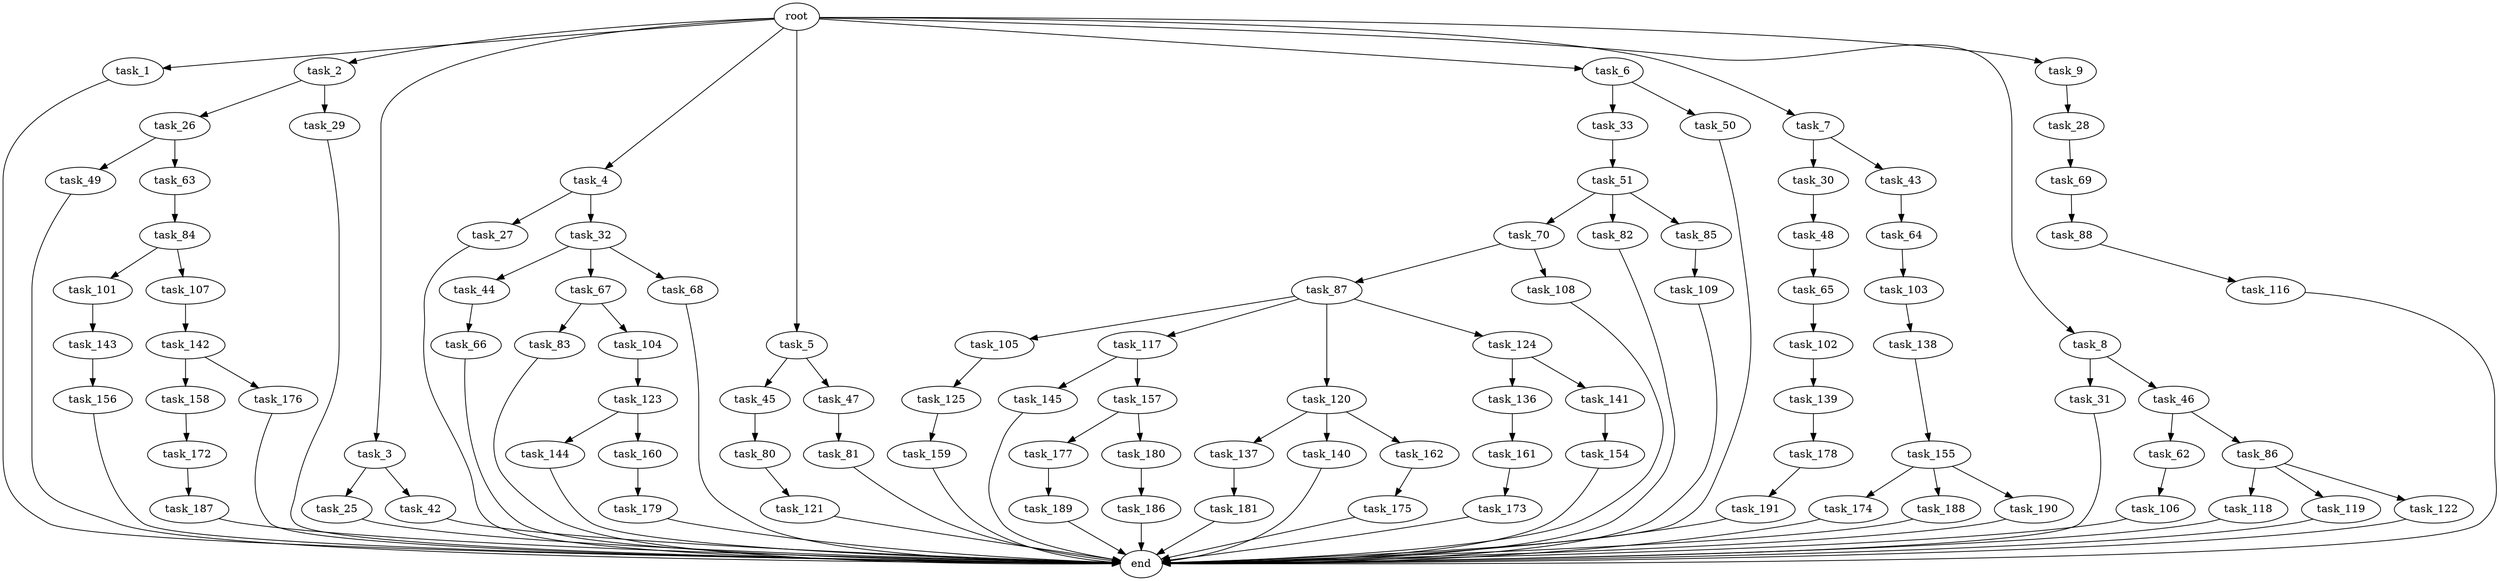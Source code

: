 digraph G {
  root [size="0.000000"];
  task_1 [size="10.240000"];
  task_2 [size="10.240000"];
  task_3 [size="10.240000"];
  task_4 [size="10.240000"];
  task_5 [size="10.240000"];
  task_6 [size="10.240000"];
  task_7 [size="10.240000"];
  task_8 [size="10.240000"];
  task_9 [size="10.240000"];
  task_25 [size="5497558138.880000"];
  task_26 [size="773094113.280000"];
  task_27 [size="1374389534.720000"];
  task_28 [size="1374389534.720000"];
  task_29 [size="773094113.280000"];
  task_30 [size="773094113.280000"];
  task_31 [size="4209067950.080000"];
  task_32 [size="1374389534.720000"];
  task_33 [size="5497558138.880000"];
  task_42 [size="5497558138.880000"];
  task_43 [size="773094113.280000"];
  task_44 [size="6957847019.520000"];
  task_45 [size="773094113.280000"];
  task_46 [size="4209067950.080000"];
  task_47 [size="773094113.280000"];
  task_48 [size="4209067950.080000"];
  task_49 [size="5497558138.880000"];
  task_50 [size="5497558138.880000"];
  task_51 [size="5497558138.880000"];
  task_62 [size="343597383.680000"];
  task_63 [size="5497558138.880000"];
  task_64 [size="773094113.280000"];
  task_65 [size="1374389534.720000"];
  task_66 [size="8589934592.000000"];
  task_67 [size="6957847019.520000"];
  task_68 [size="6957847019.520000"];
  task_69 [size="4209067950.080000"];
  task_70 [size="2147483648.000000"];
  task_80 [size="6957847019.520000"];
  task_81 [size="1374389534.720000"];
  task_82 [size="2147483648.000000"];
  task_83 [size="5497558138.880000"];
  task_84 [size="1374389534.720000"];
  task_85 [size="2147483648.000000"];
  task_86 [size="343597383.680000"];
  task_87 [size="773094113.280000"];
  task_88 [size="1374389534.720000"];
  task_101 [size="1374389534.720000"];
  task_102 [size="6957847019.520000"];
  task_103 [size="2147483648.000000"];
  task_104 [size="5497558138.880000"];
  task_105 [size="4209067950.080000"];
  task_106 [size="6957847019.520000"];
  task_107 [size="1374389534.720000"];
  task_108 [size="773094113.280000"];
  task_109 [size="8589934592.000000"];
  task_116 [size="3092376453.120000"];
  task_117 [size="4209067950.080000"];
  task_118 [size="8589934592.000000"];
  task_119 [size="8589934592.000000"];
  task_120 [size="4209067950.080000"];
  task_121 [size="1374389534.720000"];
  task_122 [size="8589934592.000000"];
  task_123 [size="773094113.280000"];
  task_124 [size="4209067950.080000"];
  task_125 [size="1374389534.720000"];
  task_136 [size="343597383.680000"];
  task_137 [size="8589934592.000000"];
  task_138 [size="2147483648.000000"];
  task_139 [size="3092376453.120000"];
  task_140 [size="8589934592.000000"];
  task_141 [size="343597383.680000"];
  task_142 [size="2147483648.000000"];
  task_143 [size="8589934592.000000"];
  task_144 [size="1374389534.720000"];
  task_145 [size="773094113.280000"];
  task_154 [size="2147483648.000000"];
  task_155 [size="3092376453.120000"];
  task_156 [size="8589934592.000000"];
  task_157 [size="773094113.280000"];
  task_158 [size="5497558138.880000"];
  task_159 [size="343597383.680000"];
  task_160 [size="1374389534.720000"];
  task_161 [size="6957847019.520000"];
  task_162 [size="8589934592.000000"];
  task_172 [size="6957847019.520000"];
  task_173 [size="343597383.680000"];
  task_174 [size="1374389534.720000"];
  task_175 [size="773094113.280000"];
  task_176 [size="5497558138.880000"];
  task_177 [size="2147483648.000000"];
  task_178 [size="343597383.680000"];
  task_179 [size="8589934592.000000"];
  task_180 [size="2147483648.000000"];
  task_181 [size="343597383.680000"];
  task_186 [size="343597383.680000"];
  task_187 [size="6957847019.520000"];
  task_188 [size="1374389534.720000"];
  task_189 [size="5497558138.880000"];
  task_190 [size="1374389534.720000"];
  task_191 [size="3092376453.120000"];
  end [size="0.000000"];

  root -> task_1 [size="1.000000"];
  root -> task_2 [size="1.000000"];
  root -> task_3 [size="1.000000"];
  root -> task_4 [size="1.000000"];
  root -> task_5 [size="1.000000"];
  root -> task_6 [size="1.000000"];
  root -> task_7 [size="1.000000"];
  root -> task_8 [size="1.000000"];
  root -> task_9 [size="1.000000"];
  task_1 -> end [size="1.000000"];
  task_2 -> task_26 [size="75497472.000000"];
  task_2 -> task_29 [size="75497472.000000"];
  task_3 -> task_25 [size="536870912.000000"];
  task_3 -> task_42 [size="536870912.000000"];
  task_4 -> task_27 [size="134217728.000000"];
  task_4 -> task_32 [size="134217728.000000"];
  task_5 -> task_45 [size="75497472.000000"];
  task_5 -> task_47 [size="75497472.000000"];
  task_6 -> task_33 [size="536870912.000000"];
  task_6 -> task_50 [size="536870912.000000"];
  task_7 -> task_30 [size="75497472.000000"];
  task_7 -> task_43 [size="75497472.000000"];
  task_8 -> task_31 [size="411041792.000000"];
  task_8 -> task_46 [size="411041792.000000"];
  task_9 -> task_28 [size="134217728.000000"];
  task_25 -> end [size="1.000000"];
  task_26 -> task_49 [size="536870912.000000"];
  task_26 -> task_63 [size="536870912.000000"];
  task_27 -> end [size="1.000000"];
  task_28 -> task_69 [size="411041792.000000"];
  task_29 -> end [size="1.000000"];
  task_30 -> task_48 [size="411041792.000000"];
  task_31 -> end [size="1.000000"];
  task_32 -> task_44 [size="679477248.000000"];
  task_32 -> task_67 [size="679477248.000000"];
  task_32 -> task_68 [size="679477248.000000"];
  task_33 -> task_51 [size="536870912.000000"];
  task_42 -> end [size="1.000000"];
  task_43 -> task_64 [size="75497472.000000"];
  task_44 -> task_66 [size="838860800.000000"];
  task_45 -> task_80 [size="679477248.000000"];
  task_46 -> task_62 [size="33554432.000000"];
  task_46 -> task_86 [size="33554432.000000"];
  task_47 -> task_81 [size="134217728.000000"];
  task_48 -> task_65 [size="134217728.000000"];
  task_49 -> end [size="1.000000"];
  task_50 -> end [size="1.000000"];
  task_51 -> task_70 [size="209715200.000000"];
  task_51 -> task_82 [size="209715200.000000"];
  task_51 -> task_85 [size="209715200.000000"];
  task_62 -> task_106 [size="679477248.000000"];
  task_63 -> task_84 [size="134217728.000000"];
  task_64 -> task_103 [size="209715200.000000"];
  task_65 -> task_102 [size="679477248.000000"];
  task_66 -> end [size="1.000000"];
  task_67 -> task_83 [size="536870912.000000"];
  task_67 -> task_104 [size="536870912.000000"];
  task_68 -> end [size="1.000000"];
  task_69 -> task_88 [size="134217728.000000"];
  task_70 -> task_87 [size="75497472.000000"];
  task_70 -> task_108 [size="75497472.000000"];
  task_80 -> task_121 [size="134217728.000000"];
  task_81 -> end [size="1.000000"];
  task_82 -> end [size="1.000000"];
  task_83 -> end [size="1.000000"];
  task_84 -> task_101 [size="134217728.000000"];
  task_84 -> task_107 [size="134217728.000000"];
  task_85 -> task_109 [size="838860800.000000"];
  task_86 -> task_118 [size="838860800.000000"];
  task_86 -> task_119 [size="838860800.000000"];
  task_86 -> task_122 [size="838860800.000000"];
  task_87 -> task_105 [size="411041792.000000"];
  task_87 -> task_117 [size="411041792.000000"];
  task_87 -> task_120 [size="411041792.000000"];
  task_87 -> task_124 [size="411041792.000000"];
  task_88 -> task_116 [size="301989888.000000"];
  task_101 -> task_143 [size="838860800.000000"];
  task_102 -> task_139 [size="301989888.000000"];
  task_103 -> task_138 [size="209715200.000000"];
  task_104 -> task_123 [size="75497472.000000"];
  task_105 -> task_125 [size="134217728.000000"];
  task_106 -> end [size="1.000000"];
  task_107 -> task_142 [size="209715200.000000"];
  task_108 -> end [size="1.000000"];
  task_109 -> end [size="1.000000"];
  task_116 -> end [size="1.000000"];
  task_117 -> task_145 [size="75497472.000000"];
  task_117 -> task_157 [size="75497472.000000"];
  task_118 -> end [size="1.000000"];
  task_119 -> end [size="1.000000"];
  task_120 -> task_137 [size="838860800.000000"];
  task_120 -> task_140 [size="838860800.000000"];
  task_120 -> task_162 [size="838860800.000000"];
  task_121 -> end [size="1.000000"];
  task_122 -> end [size="1.000000"];
  task_123 -> task_144 [size="134217728.000000"];
  task_123 -> task_160 [size="134217728.000000"];
  task_124 -> task_136 [size="33554432.000000"];
  task_124 -> task_141 [size="33554432.000000"];
  task_125 -> task_159 [size="33554432.000000"];
  task_136 -> task_161 [size="679477248.000000"];
  task_137 -> task_181 [size="33554432.000000"];
  task_138 -> task_155 [size="301989888.000000"];
  task_139 -> task_178 [size="33554432.000000"];
  task_140 -> end [size="1.000000"];
  task_141 -> task_154 [size="209715200.000000"];
  task_142 -> task_158 [size="536870912.000000"];
  task_142 -> task_176 [size="536870912.000000"];
  task_143 -> task_156 [size="838860800.000000"];
  task_144 -> end [size="1.000000"];
  task_145 -> end [size="1.000000"];
  task_154 -> end [size="1.000000"];
  task_155 -> task_174 [size="134217728.000000"];
  task_155 -> task_188 [size="134217728.000000"];
  task_155 -> task_190 [size="134217728.000000"];
  task_156 -> end [size="1.000000"];
  task_157 -> task_177 [size="209715200.000000"];
  task_157 -> task_180 [size="209715200.000000"];
  task_158 -> task_172 [size="679477248.000000"];
  task_159 -> end [size="1.000000"];
  task_160 -> task_179 [size="838860800.000000"];
  task_161 -> task_173 [size="33554432.000000"];
  task_162 -> task_175 [size="75497472.000000"];
  task_172 -> task_187 [size="679477248.000000"];
  task_173 -> end [size="1.000000"];
  task_174 -> end [size="1.000000"];
  task_175 -> end [size="1.000000"];
  task_176 -> end [size="1.000000"];
  task_177 -> task_189 [size="536870912.000000"];
  task_178 -> task_191 [size="301989888.000000"];
  task_179 -> end [size="1.000000"];
  task_180 -> task_186 [size="33554432.000000"];
  task_181 -> end [size="1.000000"];
  task_186 -> end [size="1.000000"];
  task_187 -> end [size="1.000000"];
  task_188 -> end [size="1.000000"];
  task_189 -> end [size="1.000000"];
  task_190 -> end [size="1.000000"];
  task_191 -> end [size="1.000000"];
}
